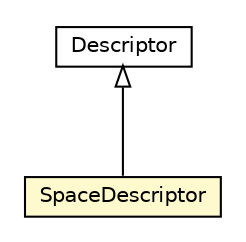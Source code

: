 #!/usr/local/bin/dot
#
# Class diagram 
# Generated by UMLGraph version R5_6-24-gf6e263 (http://www.umlgraph.org/)
#

digraph G {
	edge [fontname="Helvetica",fontsize=10,labelfontname="Helvetica",labelfontsize=10];
	node [fontname="Helvetica",fontsize=10,shape=plaintext];
	nodesep=0.25;
	ranksep=0.5;
	// org.universAAL.ontology.sysinfo.SpaceDescriptor
	c350689 [label=<<table title="org.universAAL.ontology.sysinfo.SpaceDescriptor" border="0" cellborder="1" cellspacing="0" cellpadding="2" port="p" bgcolor="lemonChiffon" href="./SpaceDescriptor.html">
		<tr><td><table border="0" cellspacing="0" cellpadding="1">
<tr><td align="center" balign="center"> SpaceDescriptor </td></tr>
		</table></td></tr>
		</table>>, URL="./SpaceDescriptor.html", fontname="Helvetica", fontcolor="black", fontsize=10.0];
	// org.universAAL.ontology.sysinfo.Descriptor
	c350693 [label=<<table title="org.universAAL.ontology.sysinfo.Descriptor" border="0" cellborder="1" cellspacing="0" cellpadding="2" port="p" href="./Descriptor.html">
		<tr><td><table border="0" cellspacing="0" cellpadding="1">
<tr><td align="center" balign="center"> Descriptor </td></tr>
		</table></td></tr>
		</table>>, URL="./Descriptor.html", fontname="Helvetica", fontcolor="black", fontsize=10.0];
	//org.universAAL.ontology.sysinfo.SpaceDescriptor extends org.universAAL.ontology.sysinfo.Descriptor
	c350693:p -> c350689:p [dir=back,arrowtail=empty];
}

